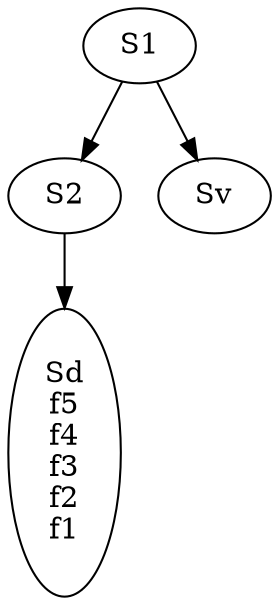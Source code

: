 digraph Fourmiliere {
  S2 [label="S2"];
  S2 -> Sd;
  S1 [label="S1"];
  S1 -> Sv;
  S1 -> S2;
  Sd [label="Sd\nf5\nf4\nf3\nf2\nf1"];
  Sv [label="Sv"];
}
